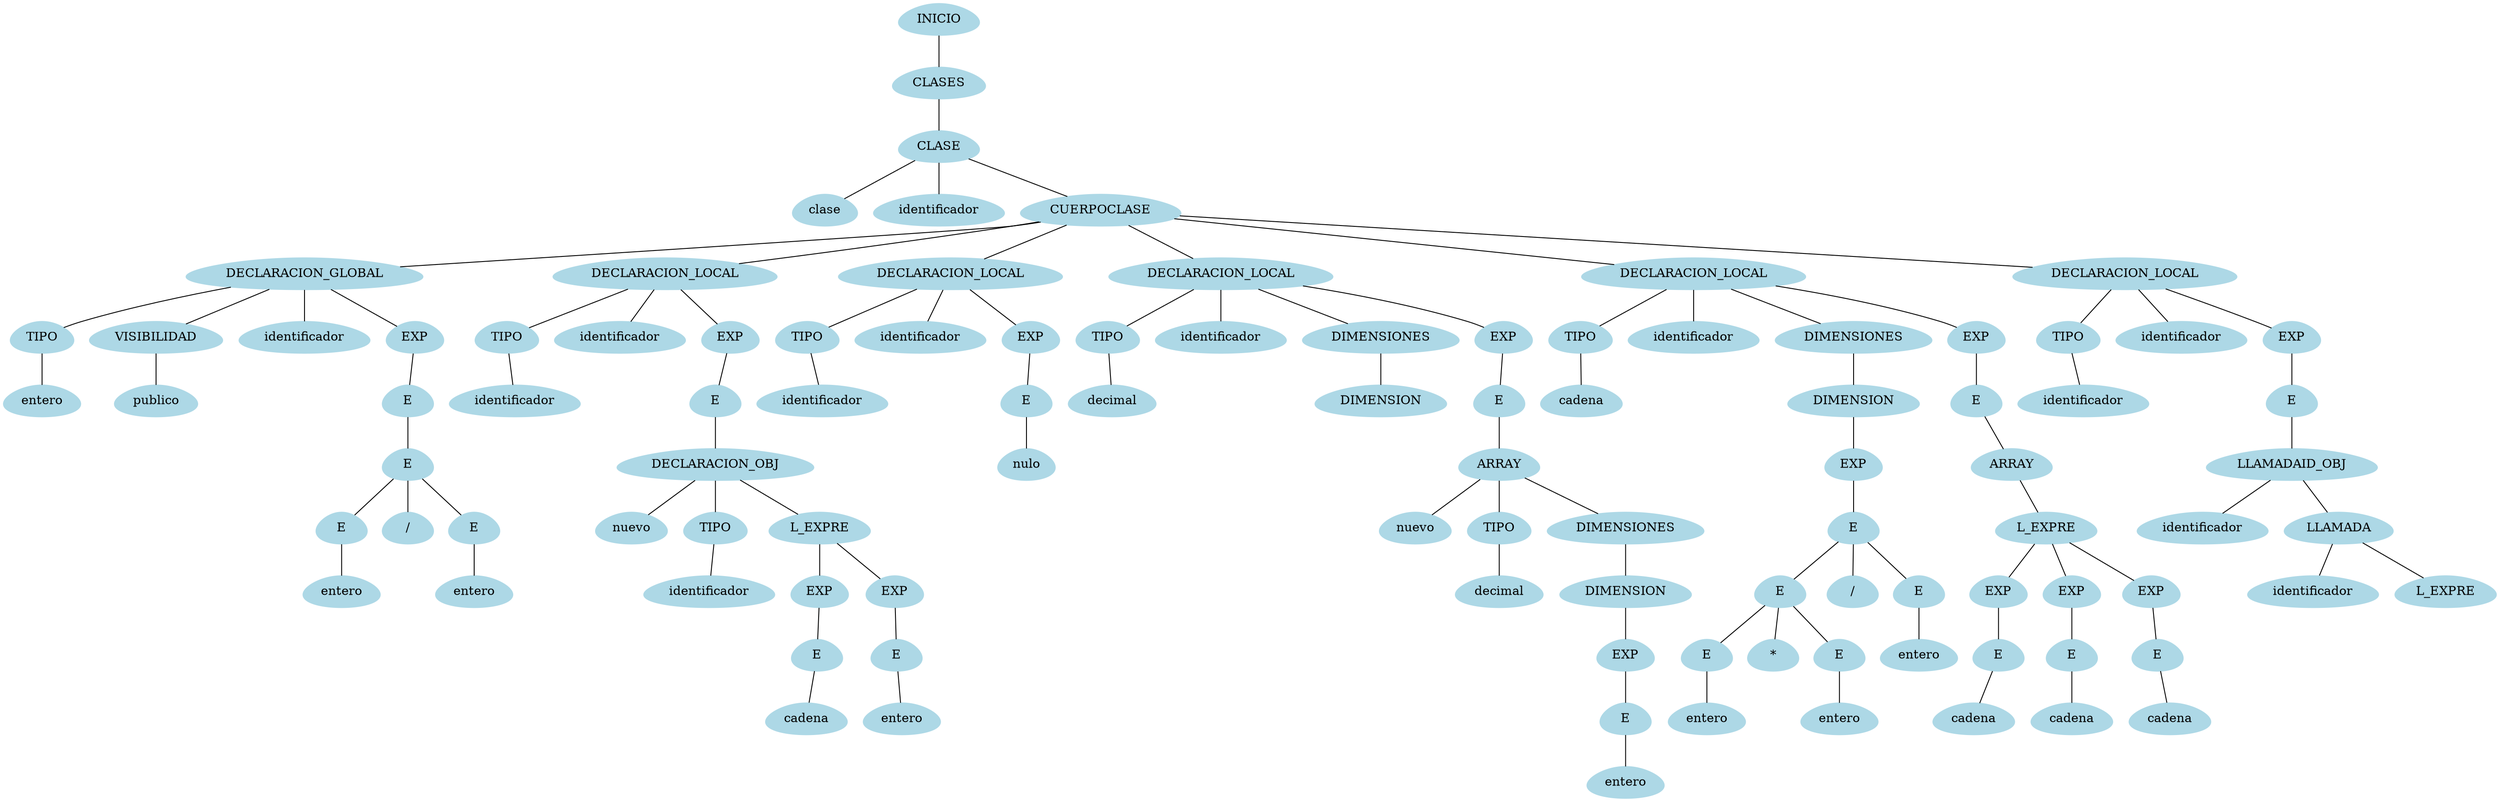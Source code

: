 Graph G {node [shape = egg];node0[label = "INICIO", style = filled, color = lightblue];node1[label = "CLASES", style = filled, color = lightblue];node2[label = "CLASE", style = filled, color = lightblue];node3[label = "clase", style = filled, color = lightblue];node4[label = "identificador", style = filled, color = lightblue];node5[label = "CUERPOCLASE", style = filled, color = lightblue];node6[label = "DECLARACION_GLOBAL", style = filled, color = lightblue];node7[label = "TIPO", style = filled, color = lightblue];node8[label = "entero", style = filled, color = lightblue];node9[label = "VISIBILIDAD", style = filled, color = lightblue];node10[label = "publico", style = filled, color = lightblue];node11[label = "identificador", style = filled, color = lightblue];node12[label = "EXP", style = filled, color = lightblue];node13[label = "E", style = filled, color = lightblue];node14[label = "E", style = filled, color = lightblue];node15[label = "E", style = filled, color = lightblue];node16[label = "entero", style = filled, color = lightblue];node17[label = "/", style = filled, color = lightblue];node18[label = "E", style = filled, color = lightblue];node19[label = "entero", style = filled, color = lightblue];node20[label = "DECLARACION_LOCAL", style = filled, color = lightblue];node21[label = "TIPO", style = filled, color = lightblue];node22[label = "identificador", style = filled, color = lightblue];node23[label = "identificador", style = filled, color = lightblue];node24[label = "EXP", style = filled, color = lightblue];node25[label = "E", style = filled, color = lightblue];node26[label = "DECLARACION_OBJ", style = filled, color = lightblue];node27[label = "nuevo", style = filled, color = lightblue];node28[label = "TIPO", style = filled, color = lightblue];node29[label = "identificador", style = filled, color = lightblue];node30[label = "L_EXPRE", style = filled, color = lightblue];node31[label = "EXP", style = filled, color = lightblue];node32[label = "E", style = filled, color = lightblue];node33[label = "cadena", style = filled, color = lightblue];node34[label = "EXP", style = filled, color = lightblue];node35[label = "E", style = filled, color = lightblue];node36[label = "entero", style = filled, color = lightblue];node37[label = "DECLARACION_LOCAL", style = filled, color = lightblue];node38[label = "TIPO", style = filled, color = lightblue];node39[label = "identificador", style = filled, color = lightblue];node40[label = "identificador", style = filled, color = lightblue];node41[label = "EXP", style = filled, color = lightblue];node42[label = "E", style = filled, color = lightblue];node43[label = "nulo", style = filled, color = lightblue];node44[label = "DECLARACION_LOCAL", style = filled, color = lightblue];node45[label = "TIPO", style = filled, color = lightblue];node46[label = "decimal", style = filled, color = lightblue];node47[label = "identificador", style = filled, color = lightblue];node48[label = "DIMENSIONES", style = filled, color = lightblue];node49[label = "DIMENSION", style = filled, color = lightblue];node50[label = "EXP", style = filled, color = lightblue];node51[label = "E", style = filled, color = lightblue];node52[label = "ARRAY", style = filled, color = lightblue];node53[label = "nuevo", style = filled, color = lightblue];node54[label = "TIPO", style = filled, color = lightblue];node55[label = "decimal", style = filled, color = lightblue];node56[label = "DIMENSIONES", style = filled, color = lightblue];node57[label = "DIMENSION", style = filled, color = lightblue];node58[label = "EXP", style = filled, color = lightblue];node59[label = "E", style = filled, color = lightblue];node60[label = "entero", style = filled, color = lightblue];node61[label = "DECLARACION_LOCAL", style = filled, color = lightblue];node62[label = "TIPO", style = filled, color = lightblue];node63[label = "cadena", style = filled, color = lightblue];node64[label = "identificador", style = filled, color = lightblue];node65[label = "DIMENSIONES", style = filled, color = lightblue];node66[label = "DIMENSION", style = filled, color = lightblue];node67[label = "EXP", style = filled, color = lightblue];node68[label = "E", style = filled, color = lightblue];node69[label = "E", style = filled, color = lightblue];node70[label = "E", style = filled, color = lightblue];node71[label = "entero", style = filled, color = lightblue];node72[label = "*", style = filled, color = lightblue];node73[label = "E", style = filled, color = lightblue];node74[label = "entero", style = filled, color = lightblue];node75[label = "/", style = filled, color = lightblue];node76[label = "E", style = filled, color = lightblue];node77[label = "entero", style = filled, color = lightblue];node78[label = "EXP", style = filled, color = lightblue];node79[label = "E", style = filled, color = lightblue];node80[label = "ARRAY", style = filled, color = lightblue];node81[label = "L_EXPRE", style = filled, color = lightblue];node82[label = "EXP", style = filled, color = lightblue];node83[label = "E", style = filled, color = lightblue];node84[label = "cadena", style = filled, color = lightblue];node85[label = "EXP", style = filled, color = lightblue];node86[label = "E", style = filled, color = lightblue];node87[label = "cadena", style = filled, color = lightblue];node88[label = "EXP", style = filled, color = lightblue];node89[label = "E", style = filled, color = lightblue];node90[label = "cadena", style = filled, color = lightblue];node91[label = "DECLARACION_LOCAL", style = filled, color = lightblue];node92[label = "TIPO", style = filled, color = lightblue];node93[label = "identificador", style = filled, color = lightblue];node94[label = "identificador", style = filled, color = lightblue];node95[label = "EXP", style = filled, color = lightblue];node96[label = "E", style = filled, color = lightblue];node97[label = "LLAMADAID_OBJ", style = filled, color = lightblue];node98[label = "identificador", style = filled, color = lightblue];node99[label = "LLAMADA", style = filled, color = lightblue];node100[label = "identificador", style = filled, color = lightblue];node101[label = "L_EXPRE", style = filled, color = lightblue];"node0"--"node1""node1"--"node2""node2"--"node3""node2"--"node4""node2"--"node5""node5"--"node6""node6"--"node7""node7"--"node8""node6"--"node9""node9"--"node10""node6"--"node11""node6"--"node12""node12"--"node13""node13"--"node14""node14"--"node15""node15"--"node16""node14"--"node17""node14"--"node18""node18"--"node19""node5"--"node20""node20"--"node21""node21"--"node22""node20"--"node23""node20"--"node24""node24"--"node25""node25"--"node26""node26"--"node27""node26"--"node28""node28"--"node29""node26"--"node30""node30"--"node31""node31"--"node32""node32"--"node33""node30"--"node34""node34"--"node35""node35"--"node36""node5"--"node37""node37"--"node38""node38"--"node39""node37"--"node40""node37"--"node41""node41"--"node42""node42"--"node43""node5"--"node44""node44"--"node45""node45"--"node46""node44"--"node47""node44"--"node48""node48"--"node49""node44"--"node50""node50"--"node51""node51"--"node52""node52"--"node53""node52"--"node54""node54"--"node55""node52"--"node56""node56"--"node57""node57"--"node58""node58"--"node59""node59"--"node60""node5"--"node61""node61"--"node62""node62"--"node63""node61"--"node64""node61"--"node65""node65"--"node66""node66"--"node67""node67"--"node68""node68"--"node69""node69"--"node70""node70"--"node71""node69"--"node72""node69"--"node73""node73"--"node74""node68"--"node75""node68"--"node76""node76"--"node77""node61"--"node78""node78"--"node79""node79"--"node80""node80"--"node81""node81"--"node82""node82"--"node83""node83"--"node84""node81"--"node85""node85"--"node86""node86"--"node87""node81"--"node88""node88"--"node89""node89"--"node90""node5"--"node91""node91"--"node92""node92"--"node93""node91"--"node94""node91"--"node95""node95"--"node96""node96"--"node97""node97"--"node98""node97"--"node99""node99"--"node100""node99"--"node101"}